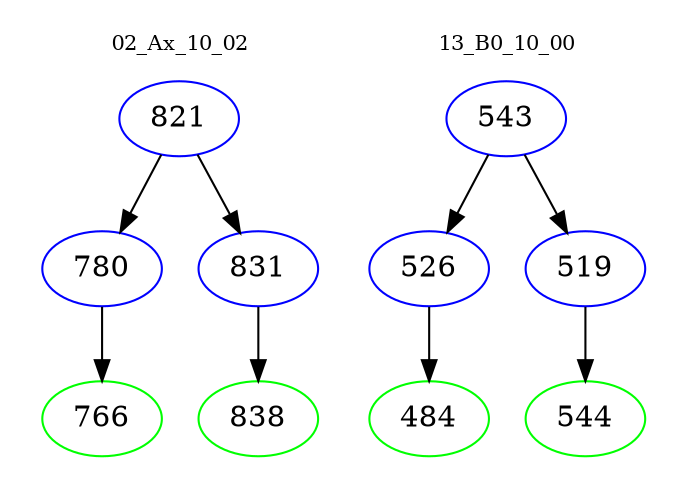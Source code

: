 digraph{
subgraph cluster_0 {
color = white
label = "02_Ax_10_02";
fontsize=10;
T0_821 [label="821", color="blue"]
T0_821 -> T0_780 [color="black"]
T0_780 [label="780", color="blue"]
T0_780 -> T0_766 [color="black"]
T0_766 [label="766", color="green"]
T0_821 -> T0_831 [color="black"]
T0_831 [label="831", color="blue"]
T0_831 -> T0_838 [color="black"]
T0_838 [label="838", color="green"]
}
subgraph cluster_1 {
color = white
label = "13_B0_10_00";
fontsize=10;
T1_543 [label="543", color="blue"]
T1_543 -> T1_526 [color="black"]
T1_526 [label="526", color="blue"]
T1_526 -> T1_484 [color="black"]
T1_484 [label="484", color="green"]
T1_543 -> T1_519 [color="black"]
T1_519 [label="519", color="blue"]
T1_519 -> T1_544 [color="black"]
T1_544 [label="544", color="green"]
}
}
